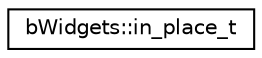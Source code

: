 digraph "Graphical Class Hierarchy"
{
 // LATEX_PDF_SIZE
  edge [fontname="Helvetica",fontsize="10",labelfontname="Helvetica",labelfontsize="10"];
  node [fontname="Helvetica",fontsize="10",shape=record];
  rankdir="LR";
  Node0 [label="bWidgets::in_place_t",height=0.2,width=0.4,color="black", fillcolor="white", style="filled",URL="$structbWidgets_1_1in__place__t.html",tooltip="Empty helper class to tag bwOptional constructors to use in-place construction."];
}
